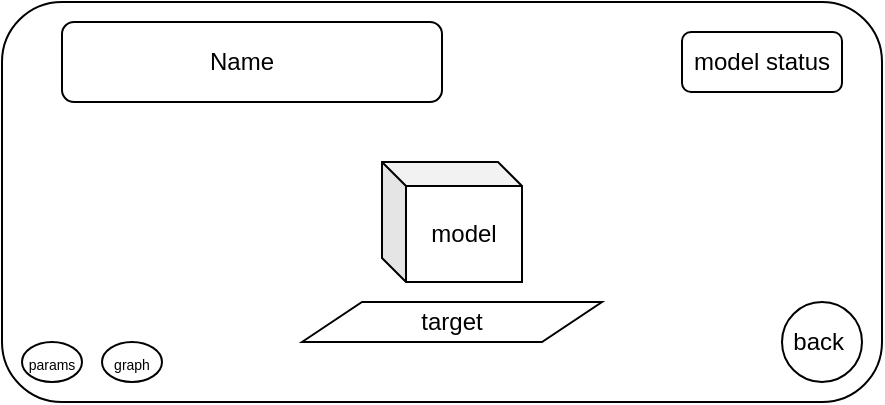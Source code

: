 <mxfile version="12.5.5" type="device"><diagram id="Rok1r2fJXHLtCSE07eIL" name="Page-1"><mxGraphModel dx="777" dy="506" grid="1" gridSize="10" guides="1" tooltips="1" connect="1" arrows="1" fold="1" page="1" pageScale="1" pageWidth="827" pageHeight="1169" math="0" shadow="0"><root><mxCell id="0"/><mxCell id="1" parent="0"/><mxCell id="TX7vXNTRm3upFd-xfunF-1" value="" style="rounded=1;whiteSpace=wrap;html=1;" vertex="1" parent="1"><mxGeometry x="120" y="160" width="440" height="200" as="geometry"/></mxCell><mxCell id="TX7vXNTRm3upFd-xfunF-4" value="" style="group" vertex="1" connectable="0" parent="1"><mxGeometry x="150" y="170" width="190" height="40" as="geometry"/></mxCell><mxCell id="TX7vXNTRm3upFd-xfunF-2" value="" style="rounded=1;whiteSpace=wrap;html=1;" vertex="1" parent="TX7vXNTRm3upFd-xfunF-4"><mxGeometry width="190" height="40" as="geometry"/></mxCell><mxCell id="TX7vXNTRm3upFd-xfunF-3" value="Name" style="text;html=1;strokeColor=none;fillColor=none;align=center;verticalAlign=middle;whiteSpace=wrap;rounded=0;" vertex="1" parent="TX7vXNTRm3upFd-xfunF-4"><mxGeometry x="20" y="10" width="140" height="20" as="geometry"/></mxCell><mxCell id="TX7vXNTRm3upFd-xfunF-5" value="target" style="shape=parallelogram;perimeter=parallelogramPerimeter;whiteSpace=wrap;html=1;" vertex="1" parent="1"><mxGeometry x="270" y="310" width="150" height="20" as="geometry"/></mxCell><mxCell id="TX7vXNTRm3upFd-xfunF-6" value="model status" style="rounded=1;whiteSpace=wrap;html=1;" vertex="1" parent="1"><mxGeometry x="460" y="175" width="80" height="30" as="geometry"/></mxCell><mxCell id="TX7vXNTRm3upFd-xfunF-7" value="model" style="shape=cube;whiteSpace=wrap;html=1;boundedLbl=1;backgroundOutline=1;darkOpacity=0.05;darkOpacity2=0.1;size=12;" vertex="1" parent="1"><mxGeometry x="310" y="240" width="70" height="60" as="geometry"/></mxCell><mxCell id="TX7vXNTRm3upFd-xfunF-9" value="&lt;font style=&quot;font-size: 7px&quot;&gt;params&lt;/font&gt;" style="ellipse;whiteSpace=wrap;html=1;" vertex="1" parent="1"><mxGeometry x="130" y="330" width="30" height="20" as="geometry"/></mxCell><mxCell id="TX7vXNTRm3upFd-xfunF-10" value="back&amp;nbsp;" style="ellipse;whiteSpace=wrap;html=1;" vertex="1" parent="1"><mxGeometry x="510" y="310" width="40" height="40" as="geometry"/></mxCell><mxCell id="TX7vXNTRm3upFd-xfunF-11" value="&lt;font style=&quot;font-size: 7px&quot;&gt;graph&lt;/font&gt;" style="ellipse;whiteSpace=wrap;html=1;" vertex="1" parent="1"><mxGeometry x="170" y="330" width="30" height="20" as="geometry"/></mxCell></root></mxGraphModel></diagram></mxfile>